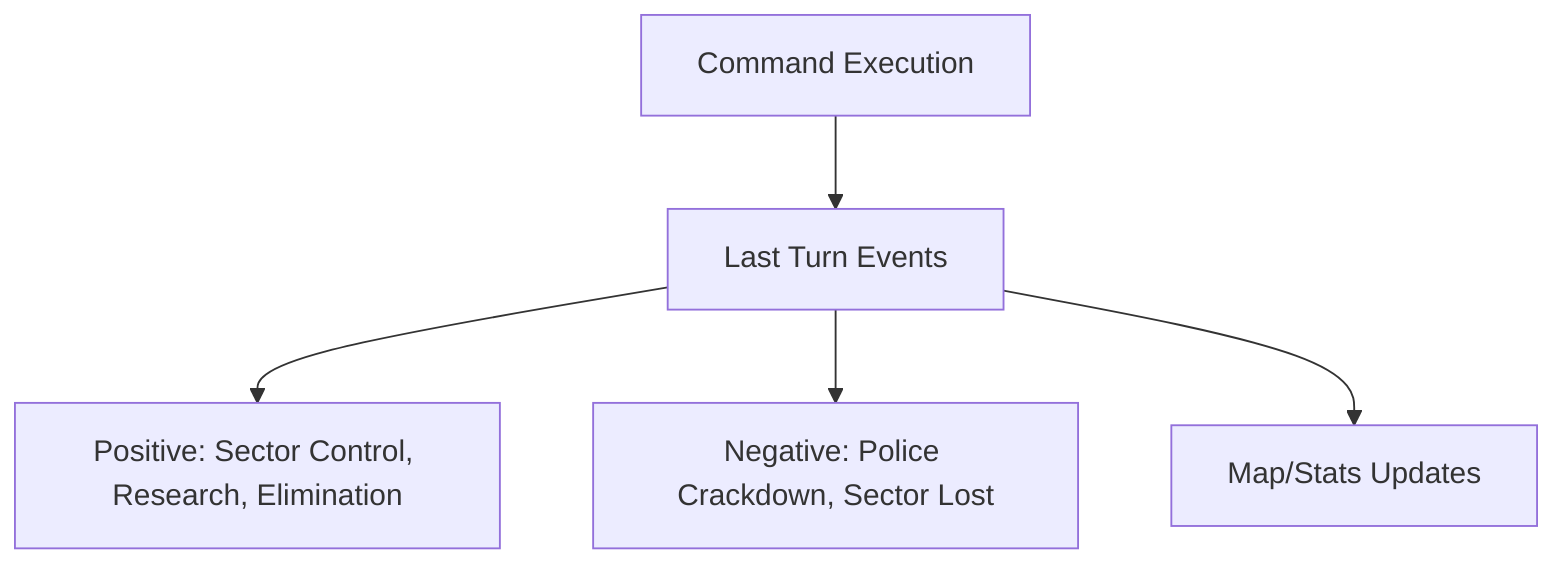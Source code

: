 flowchart TD
    Commands[Command Execution] --> EventPhase[Last Turn Events]
    EventPhase --> PosEvents[Positive: Sector Control, Research, Elimination]
    EventPhase --> NegEvents[Negative: Police Crackdown, Sector Lost]
    EventPhase --> MapUpdate[Map/Stats Updates]